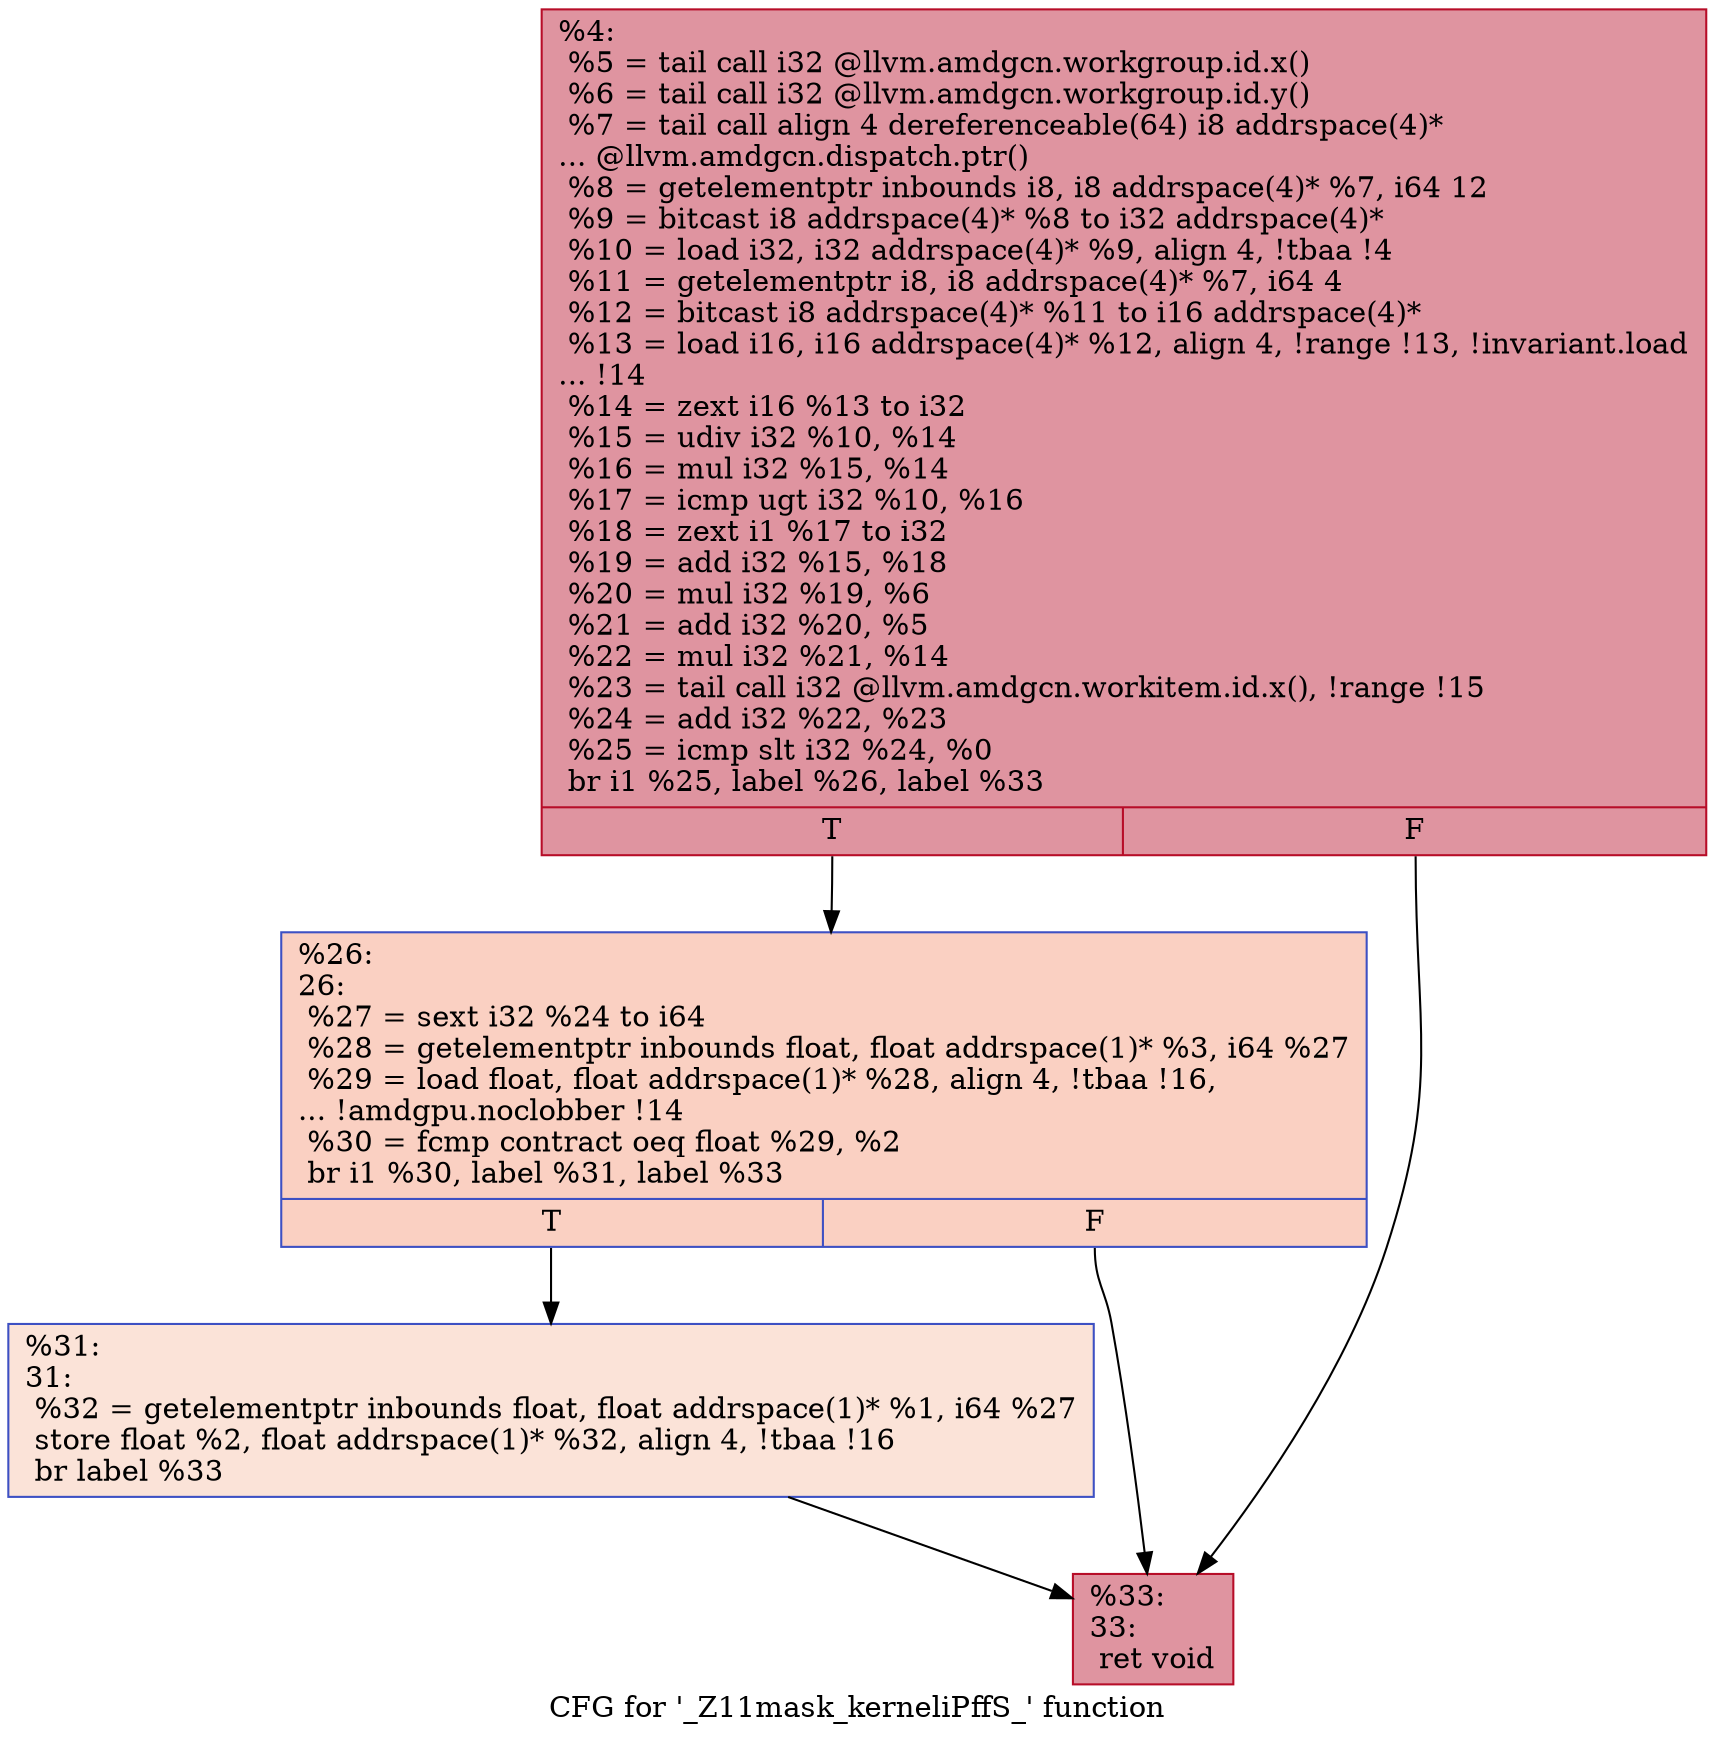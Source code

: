 digraph "CFG for '_Z11mask_kerneliPffS_' function" {
	label="CFG for '_Z11mask_kerneliPffS_' function";

	Node0x4f164c0 [shape=record,color="#b70d28ff", style=filled, fillcolor="#b70d2870",label="{%4:\l  %5 = tail call i32 @llvm.amdgcn.workgroup.id.x()\l  %6 = tail call i32 @llvm.amdgcn.workgroup.id.y()\l  %7 = tail call align 4 dereferenceable(64) i8 addrspace(4)*\l... @llvm.amdgcn.dispatch.ptr()\l  %8 = getelementptr inbounds i8, i8 addrspace(4)* %7, i64 12\l  %9 = bitcast i8 addrspace(4)* %8 to i32 addrspace(4)*\l  %10 = load i32, i32 addrspace(4)* %9, align 4, !tbaa !4\l  %11 = getelementptr i8, i8 addrspace(4)* %7, i64 4\l  %12 = bitcast i8 addrspace(4)* %11 to i16 addrspace(4)*\l  %13 = load i16, i16 addrspace(4)* %12, align 4, !range !13, !invariant.load\l... !14\l  %14 = zext i16 %13 to i32\l  %15 = udiv i32 %10, %14\l  %16 = mul i32 %15, %14\l  %17 = icmp ugt i32 %10, %16\l  %18 = zext i1 %17 to i32\l  %19 = add i32 %15, %18\l  %20 = mul i32 %19, %6\l  %21 = add i32 %20, %5\l  %22 = mul i32 %21, %14\l  %23 = tail call i32 @llvm.amdgcn.workitem.id.x(), !range !15\l  %24 = add i32 %22, %23\l  %25 = icmp slt i32 %24, %0\l  br i1 %25, label %26, label %33\l|{<s0>T|<s1>F}}"];
	Node0x4f164c0:s0 -> Node0x4f18d40;
	Node0x4f164c0:s1 -> Node0x4f18dd0;
	Node0x4f18d40 [shape=record,color="#3d50c3ff", style=filled, fillcolor="#f3947570",label="{%26:\l26:                                               \l  %27 = sext i32 %24 to i64\l  %28 = getelementptr inbounds float, float addrspace(1)* %3, i64 %27\l  %29 = load float, float addrspace(1)* %28, align 4, !tbaa !16,\l... !amdgpu.noclobber !14\l  %30 = fcmp contract oeq float %29, %2\l  br i1 %30, label %31, label %33\l|{<s0>T|<s1>F}}"];
	Node0x4f18d40:s0 -> Node0x4f198b0;
	Node0x4f18d40:s1 -> Node0x4f18dd0;
	Node0x4f198b0 [shape=record,color="#3d50c3ff", style=filled, fillcolor="#f6bfa670",label="{%31:\l31:                                               \l  %32 = getelementptr inbounds float, float addrspace(1)* %1, i64 %27\l  store float %2, float addrspace(1)* %32, align 4, !tbaa !16\l  br label %33\l}"];
	Node0x4f198b0 -> Node0x4f18dd0;
	Node0x4f18dd0 [shape=record,color="#b70d28ff", style=filled, fillcolor="#b70d2870",label="{%33:\l33:                                               \l  ret void\l}"];
}
